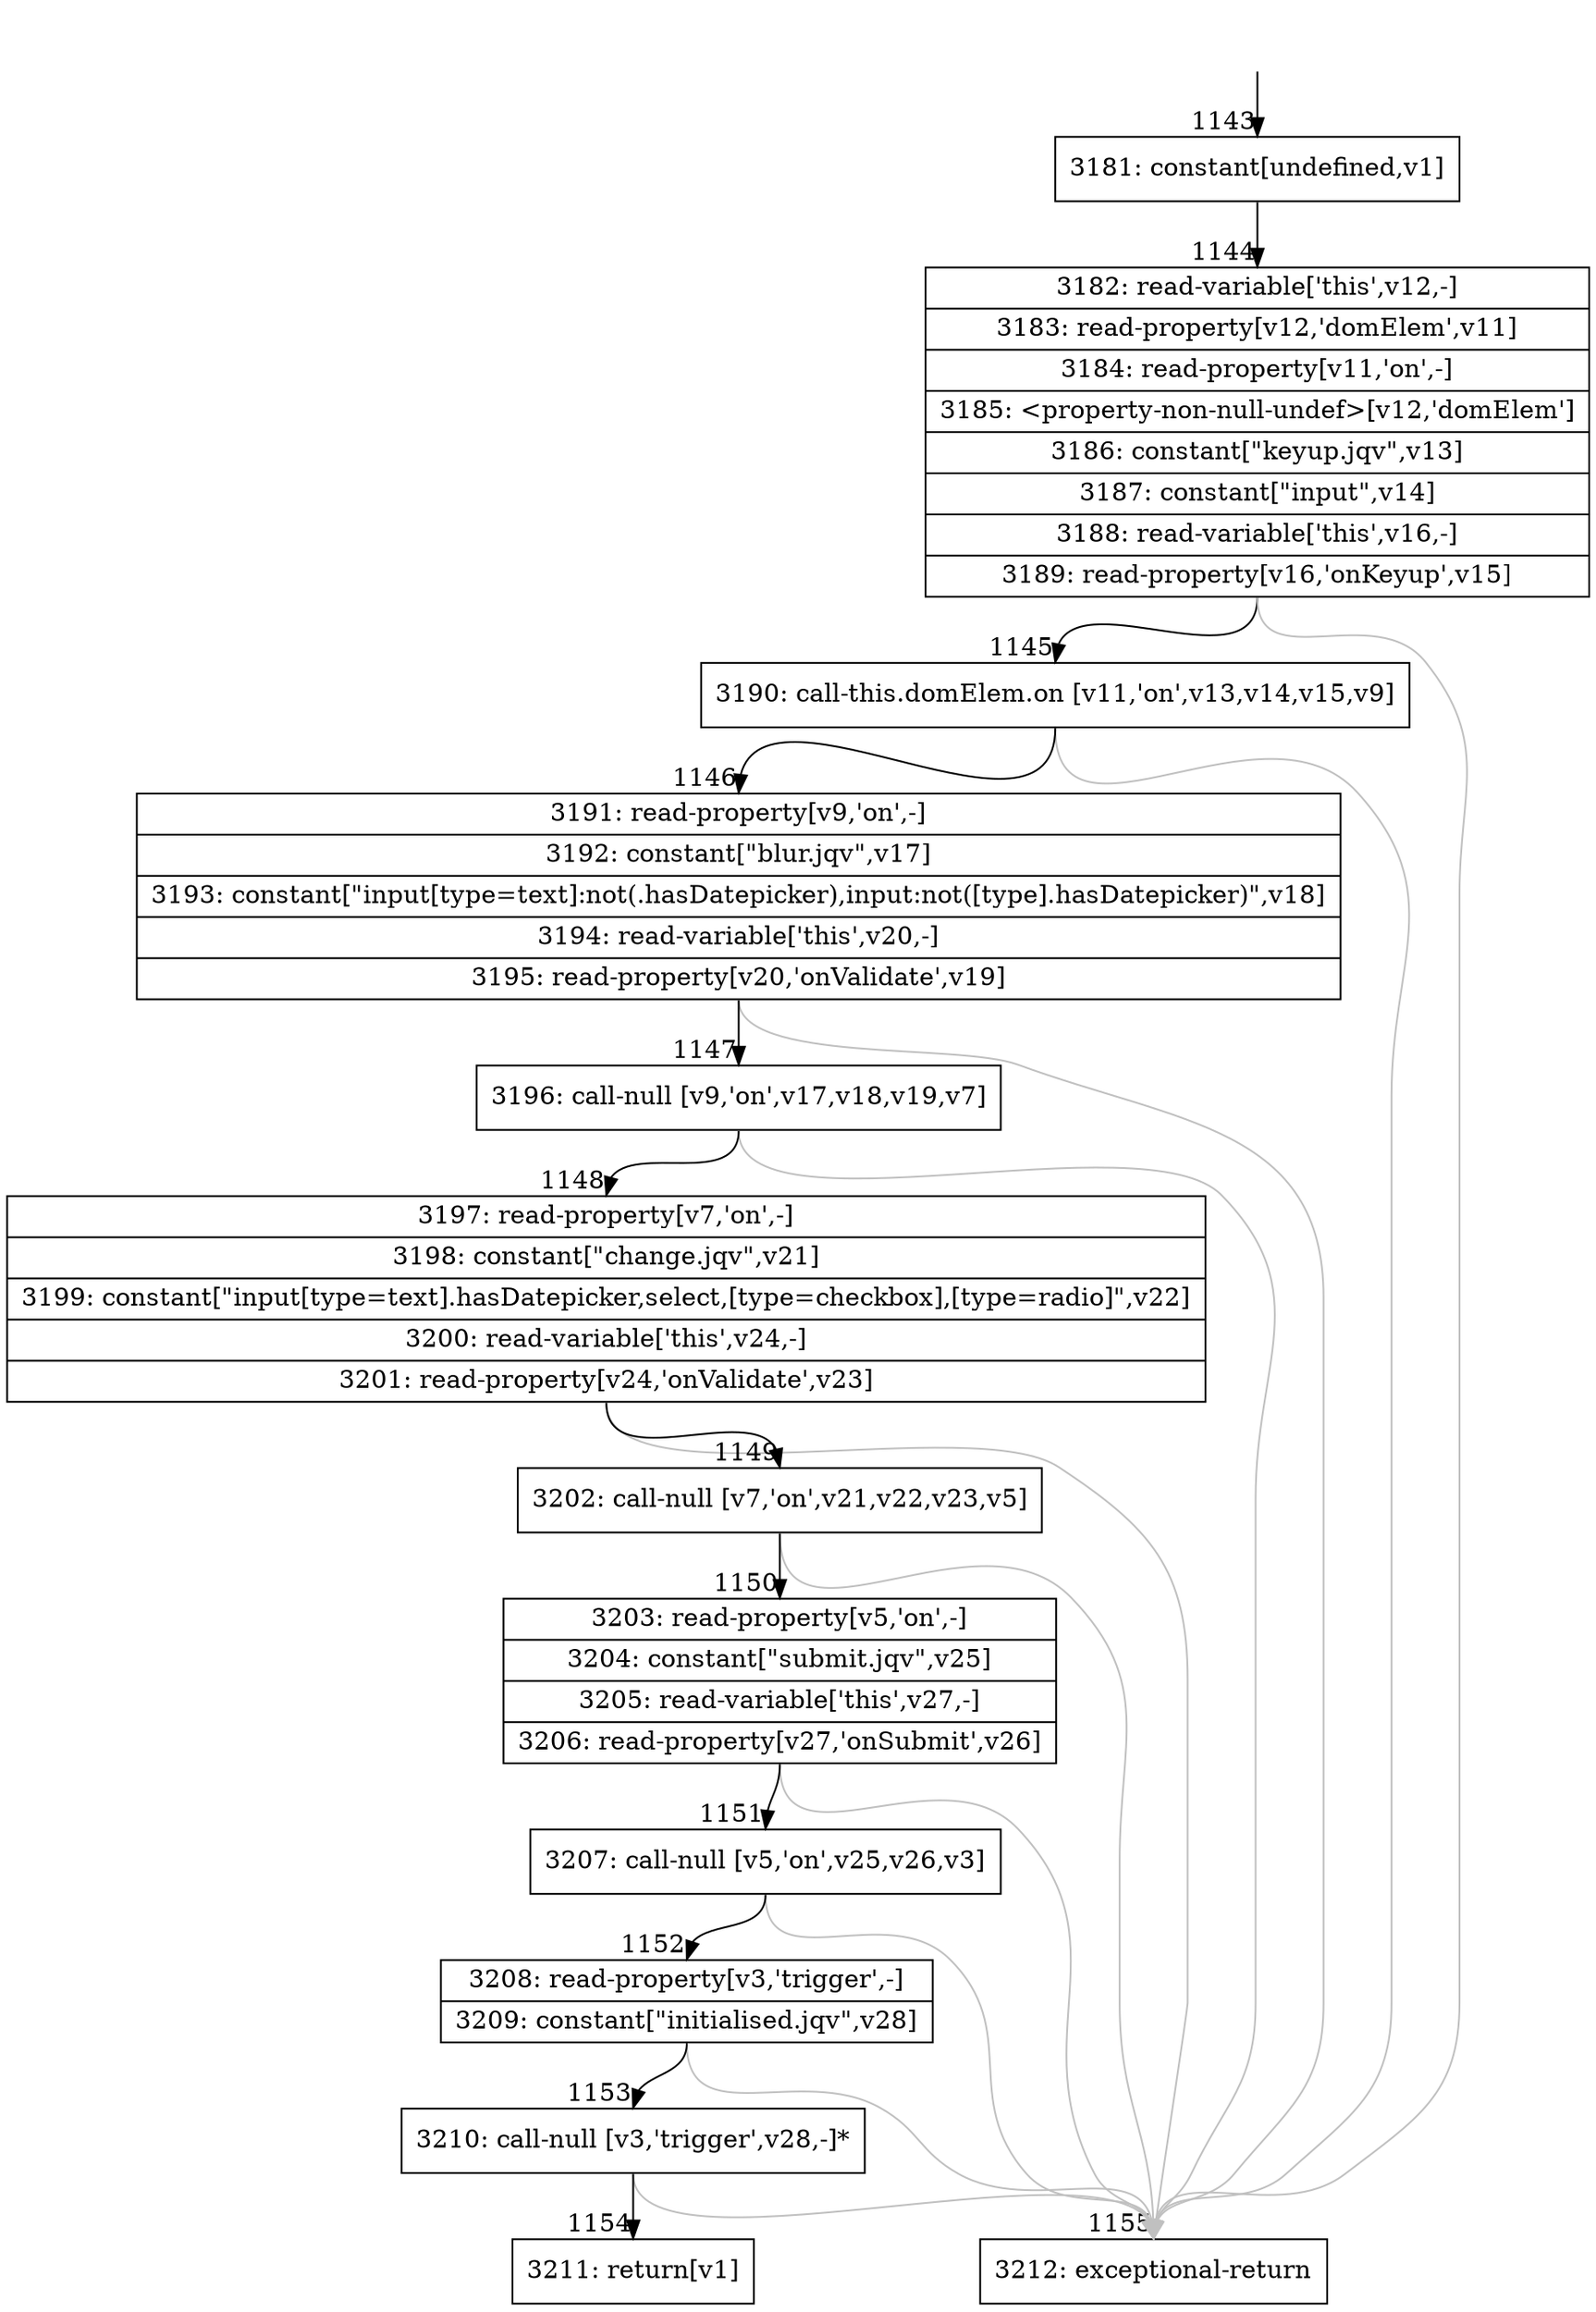digraph {
rankdir="TD"
BB_entry107[shape=none,label=""];
BB_entry107 -> BB1143 [tailport=s, headport=n, headlabel="    1143"]
BB1143 [shape=record label="{3181: constant[undefined,v1]}" ] 
BB1143 -> BB1144 [tailport=s, headport=n, headlabel="      1144"]
BB1144 [shape=record label="{3182: read-variable['this',v12,-]|3183: read-property[v12,'domElem',v11]|3184: read-property[v11,'on',-]|3185: \<property-non-null-undef\>[v12,'domElem']|3186: constant[\"keyup.jqv\",v13]|3187: constant[\"input\",v14]|3188: read-variable['this',v16,-]|3189: read-property[v16,'onKeyup',v15]}" ] 
BB1144 -> BB1145 [tailport=s, headport=n, headlabel="      1145"]
BB1144 -> BB1155 [tailport=s, headport=n, color=gray, headlabel="      1155"]
BB1145 [shape=record label="{3190: call-this.domElem.on [v11,'on',v13,v14,v15,v9]}" ] 
BB1145 -> BB1146 [tailport=s, headport=n, headlabel="      1146"]
BB1145 -> BB1155 [tailport=s, headport=n, color=gray]
BB1146 [shape=record label="{3191: read-property[v9,'on',-]|3192: constant[\"blur.jqv\",v17]|3193: constant[\"input[type=text]:not(.hasDatepicker),input:not([type].hasDatepicker)\",v18]|3194: read-variable['this',v20,-]|3195: read-property[v20,'onValidate',v19]}" ] 
BB1146 -> BB1147 [tailport=s, headport=n, headlabel="      1147"]
BB1146 -> BB1155 [tailport=s, headport=n, color=gray]
BB1147 [shape=record label="{3196: call-null [v9,'on',v17,v18,v19,v7]}" ] 
BB1147 -> BB1148 [tailport=s, headport=n, headlabel="      1148"]
BB1147 -> BB1155 [tailport=s, headport=n, color=gray]
BB1148 [shape=record label="{3197: read-property[v7,'on',-]|3198: constant[\"change.jqv\",v21]|3199: constant[\"input[type=text].hasDatepicker,select,[type=checkbox],[type=radio]\",v22]|3200: read-variable['this',v24,-]|3201: read-property[v24,'onValidate',v23]}" ] 
BB1148 -> BB1149 [tailport=s, headport=n, headlabel="      1149"]
BB1148 -> BB1155 [tailport=s, headport=n, color=gray]
BB1149 [shape=record label="{3202: call-null [v7,'on',v21,v22,v23,v5]}" ] 
BB1149 -> BB1150 [tailport=s, headport=n, headlabel="      1150"]
BB1149 -> BB1155 [tailport=s, headport=n, color=gray]
BB1150 [shape=record label="{3203: read-property[v5,'on',-]|3204: constant[\"submit.jqv\",v25]|3205: read-variable['this',v27,-]|3206: read-property[v27,'onSubmit',v26]}" ] 
BB1150 -> BB1151 [tailport=s, headport=n, headlabel="      1151"]
BB1150 -> BB1155 [tailport=s, headport=n, color=gray]
BB1151 [shape=record label="{3207: call-null [v5,'on',v25,v26,v3]}" ] 
BB1151 -> BB1152 [tailport=s, headport=n, headlabel="      1152"]
BB1151 -> BB1155 [tailport=s, headport=n, color=gray]
BB1152 [shape=record label="{3208: read-property[v3,'trigger',-]|3209: constant[\"initialised.jqv\",v28]}" ] 
BB1152 -> BB1153 [tailport=s, headport=n, headlabel="      1153"]
BB1152 -> BB1155 [tailport=s, headport=n, color=gray]
BB1153 [shape=record label="{3210: call-null [v3,'trigger',v28,-]*}" ] 
BB1153 -> BB1154 [tailport=s, headport=n, headlabel="      1154"]
BB1153 -> BB1155 [tailport=s, headport=n, color=gray]
BB1154 [shape=record label="{3211: return[v1]}" ] 
BB1155 [shape=record label="{3212: exceptional-return}" ] 
//#$~ 1067
}
